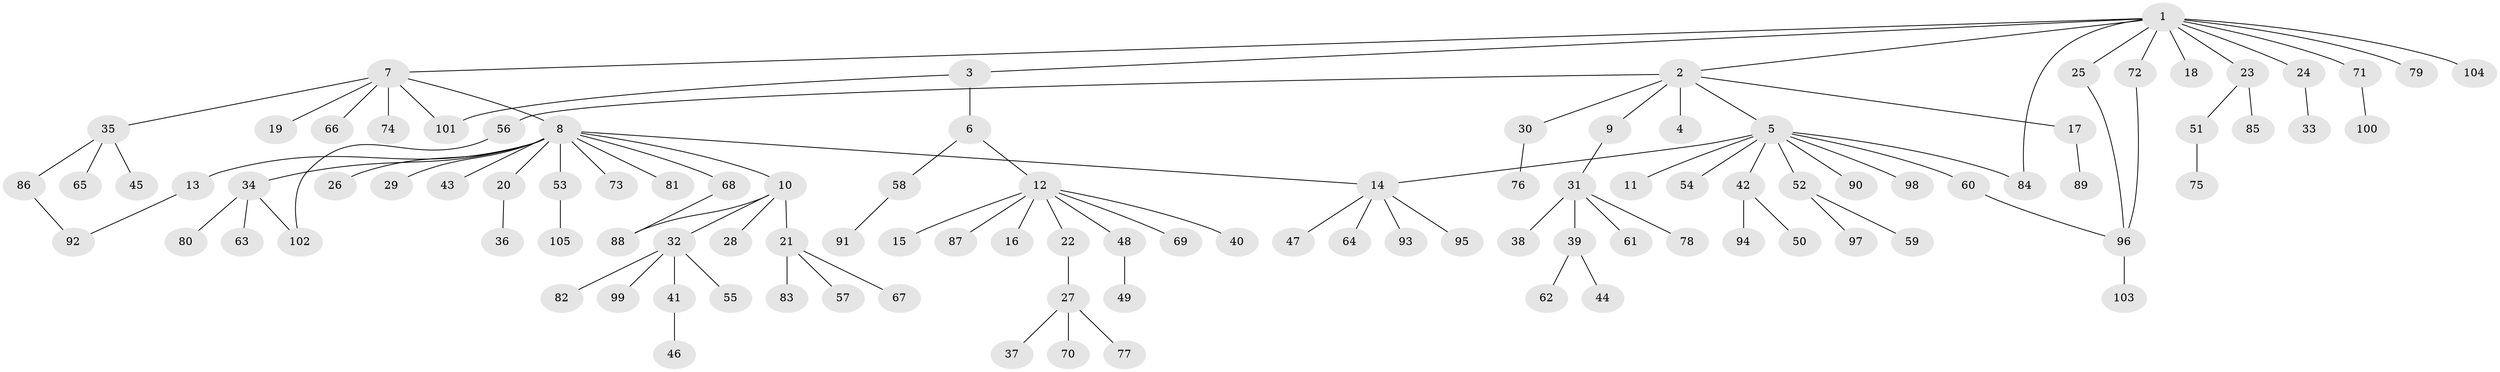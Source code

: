 // Generated by graph-tools (version 1.1) at 2025/48/03/09/25 04:48:12]
// undirected, 105 vertices, 112 edges
graph export_dot {
graph [start="1"]
  node [color=gray90,style=filled];
  1;
  2;
  3;
  4;
  5;
  6;
  7;
  8;
  9;
  10;
  11;
  12;
  13;
  14;
  15;
  16;
  17;
  18;
  19;
  20;
  21;
  22;
  23;
  24;
  25;
  26;
  27;
  28;
  29;
  30;
  31;
  32;
  33;
  34;
  35;
  36;
  37;
  38;
  39;
  40;
  41;
  42;
  43;
  44;
  45;
  46;
  47;
  48;
  49;
  50;
  51;
  52;
  53;
  54;
  55;
  56;
  57;
  58;
  59;
  60;
  61;
  62;
  63;
  64;
  65;
  66;
  67;
  68;
  69;
  70;
  71;
  72;
  73;
  74;
  75;
  76;
  77;
  78;
  79;
  80;
  81;
  82;
  83;
  84;
  85;
  86;
  87;
  88;
  89;
  90;
  91;
  92;
  93;
  94;
  95;
  96;
  97;
  98;
  99;
  100;
  101;
  102;
  103;
  104;
  105;
  1 -- 2;
  1 -- 3;
  1 -- 7;
  1 -- 18;
  1 -- 23;
  1 -- 24;
  1 -- 25;
  1 -- 71;
  1 -- 72;
  1 -- 79;
  1 -- 84;
  1 -- 104;
  2 -- 4;
  2 -- 5;
  2 -- 9;
  2 -- 17;
  2 -- 30;
  2 -- 56;
  3 -- 6;
  3 -- 101;
  5 -- 11;
  5 -- 14;
  5 -- 42;
  5 -- 52;
  5 -- 54;
  5 -- 60;
  5 -- 84;
  5 -- 90;
  5 -- 98;
  6 -- 12;
  6 -- 58;
  7 -- 8;
  7 -- 19;
  7 -- 35;
  7 -- 66;
  7 -- 74;
  7 -- 101;
  8 -- 10;
  8 -- 13;
  8 -- 14;
  8 -- 20;
  8 -- 26;
  8 -- 29;
  8 -- 34;
  8 -- 43;
  8 -- 53;
  8 -- 68;
  8 -- 73;
  8 -- 81;
  9 -- 31;
  10 -- 21;
  10 -- 28;
  10 -- 32;
  10 -- 88;
  12 -- 15;
  12 -- 16;
  12 -- 22;
  12 -- 40;
  12 -- 48;
  12 -- 69;
  12 -- 87;
  13 -- 92;
  14 -- 47;
  14 -- 64;
  14 -- 93;
  14 -- 95;
  17 -- 89;
  20 -- 36;
  21 -- 57;
  21 -- 67;
  21 -- 83;
  22 -- 27;
  23 -- 51;
  23 -- 85;
  24 -- 33;
  25 -- 96;
  27 -- 37;
  27 -- 70;
  27 -- 77;
  30 -- 76;
  31 -- 38;
  31 -- 39;
  31 -- 61;
  31 -- 78;
  32 -- 41;
  32 -- 55;
  32 -- 82;
  32 -- 99;
  34 -- 63;
  34 -- 80;
  34 -- 102;
  35 -- 45;
  35 -- 65;
  35 -- 86;
  39 -- 44;
  39 -- 62;
  41 -- 46;
  42 -- 50;
  42 -- 94;
  48 -- 49;
  51 -- 75;
  52 -- 59;
  52 -- 97;
  53 -- 105;
  56 -- 102;
  58 -- 91;
  60 -- 96;
  68 -- 88;
  71 -- 100;
  72 -- 96;
  86 -- 92;
  96 -- 103;
}
